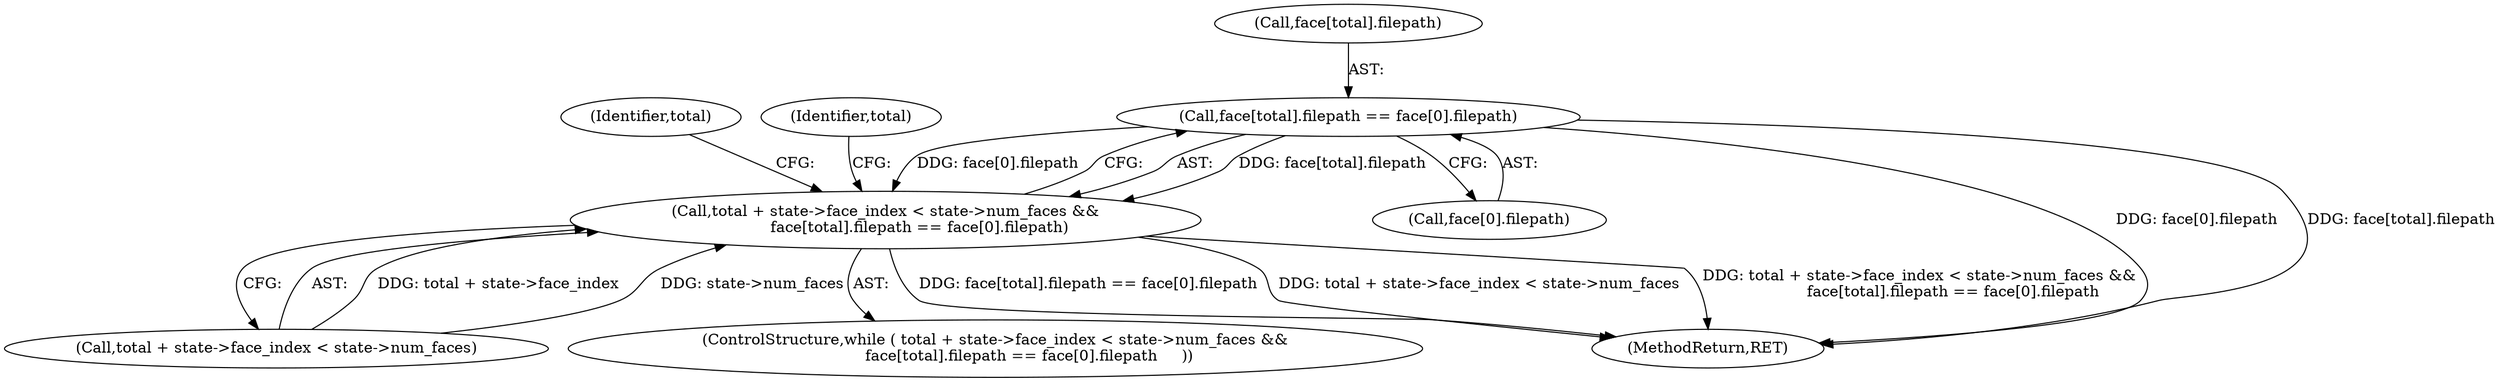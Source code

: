 digraph "0_savannah_b995299b73ba4cd259f221f500d4e63095508bec@array" {
"1000152" [label="(Call,face[total].filepath == face[0].filepath)"];
"1000142" [label="(Call,total + state->face_index < state->num_faces &&\n              face[total].filepath == face[0].filepath)"];
"1000164" [label="(Identifier,total)"];
"1000158" [label="(Call,face[0].filepath)"];
"1000153" [label="(Call,face[total].filepath)"];
"1000152" [label="(Call,face[total].filepath == face[0].filepath)"];
"1000142" [label="(Call,total + state->face_index < state->num_faces &&\n              face[total].filepath == face[0].filepath)"];
"1000166" [label="(Identifier,total)"];
"1000141" [label="(ControlStructure,while ( total + state->face_index < state->num_faces &&\n              face[total].filepath == face[0].filepath     ))"];
"1000225" [label="(MethodReturn,RET)"];
"1000143" [label="(Call,total + state->face_index < state->num_faces)"];
"1000152" -> "1000142"  [label="AST: "];
"1000152" -> "1000158"  [label="CFG: "];
"1000153" -> "1000152"  [label="AST: "];
"1000158" -> "1000152"  [label="AST: "];
"1000142" -> "1000152"  [label="CFG: "];
"1000152" -> "1000225"  [label="DDG: face[0].filepath"];
"1000152" -> "1000225"  [label="DDG: face[total].filepath"];
"1000152" -> "1000142"  [label="DDG: face[total].filepath"];
"1000152" -> "1000142"  [label="DDG: face[0].filepath"];
"1000142" -> "1000141"  [label="AST: "];
"1000142" -> "1000143"  [label="CFG: "];
"1000143" -> "1000142"  [label="AST: "];
"1000164" -> "1000142"  [label="CFG: "];
"1000166" -> "1000142"  [label="CFG: "];
"1000142" -> "1000225"  [label="DDG: total + state->face_index < state->num_faces &&\n              face[total].filepath == face[0].filepath"];
"1000142" -> "1000225"  [label="DDG: face[total].filepath == face[0].filepath"];
"1000142" -> "1000225"  [label="DDG: total + state->face_index < state->num_faces"];
"1000143" -> "1000142"  [label="DDG: total + state->face_index"];
"1000143" -> "1000142"  [label="DDG: state->num_faces"];
}
